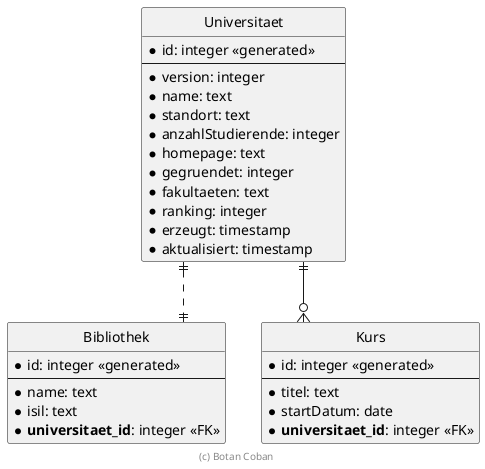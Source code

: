 ' Copyright (C) 2023 - present Juergen Zimmermann, Hochschule Karlsruhe
' Copyright (C) 2023 - present Botan Coban
'
' This program is free software: you can redistribute it and/or modify
' it under the terms of the GNU General Public License as published by
' the Free Software Foundation, either version 3 of the License, or
' (at your option) any later version.
'
' This program is distributed in the hope that it will be useful,
' but WITHOUT ANY WARRANTY; without even the implied warranty of
' MERCHANTABILITY or FITNESS FOR A PARTICULAR PURPOSE.  See the
' GNU General Public License for more details.
'
' You should have received a copy of the GNU General Public License
' along with this program.  If not, see <https://www.gnu.org/licenses/>.

' Preview durch <Alt>d

@startuml ER Diagramm

' hide the spot
hide circle

' evtl. Probleme mit Kraehenfuessen vermeiden
skinparam linetype ortho

entity "Universitaet" {
  * id: integer <<generated>>
  --
  * version: integer
  * name: text
  * standort: text
  * anzahlStudierende: integer
  * homepage: text
  * gegruendet: integer
  * fakultaeten: text
  * ranking: integer
  * erzeugt: timestamp
  * aktualisiert: timestamp
}

entity "Bibliothek" {
  * id: integer <<generated>>
  --
  * name: text
  * isil: text
  * **universitaet_id**: integer <<FK>>
}

entity "Kurs" {
  * id: integer <<generated>>
  --
  * titel: text
  * startDatum: date
  * **universitaet_id**: integer <<FK>>
}

Universitaet ||..|| Bibliothek
Universitaet ||--o{ Kurs

footer (c) Botan Coban

@enduml
